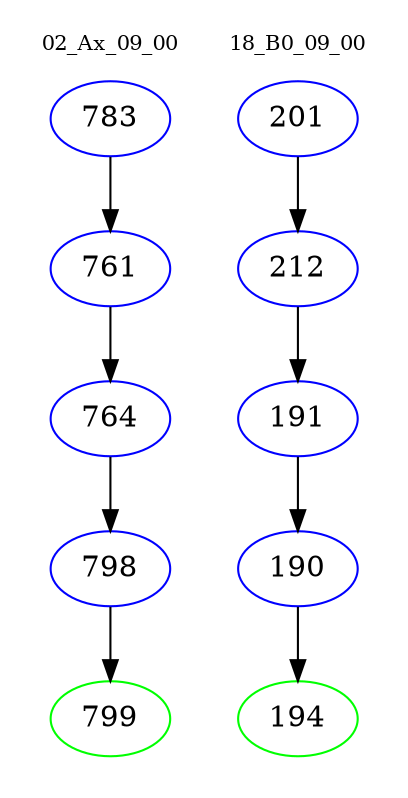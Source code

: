 digraph{
subgraph cluster_0 {
color = white
label = "02_Ax_09_00";
fontsize=10;
T0_783 [label="783", color="blue"]
T0_783 -> T0_761 [color="black"]
T0_761 [label="761", color="blue"]
T0_761 -> T0_764 [color="black"]
T0_764 [label="764", color="blue"]
T0_764 -> T0_798 [color="black"]
T0_798 [label="798", color="blue"]
T0_798 -> T0_799 [color="black"]
T0_799 [label="799", color="green"]
}
subgraph cluster_1 {
color = white
label = "18_B0_09_00";
fontsize=10;
T1_201 [label="201", color="blue"]
T1_201 -> T1_212 [color="black"]
T1_212 [label="212", color="blue"]
T1_212 -> T1_191 [color="black"]
T1_191 [label="191", color="blue"]
T1_191 -> T1_190 [color="black"]
T1_190 [label="190", color="blue"]
T1_190 -> T1_194 [color="black"]
T1_194 [label="194", color="green"]
}
}
